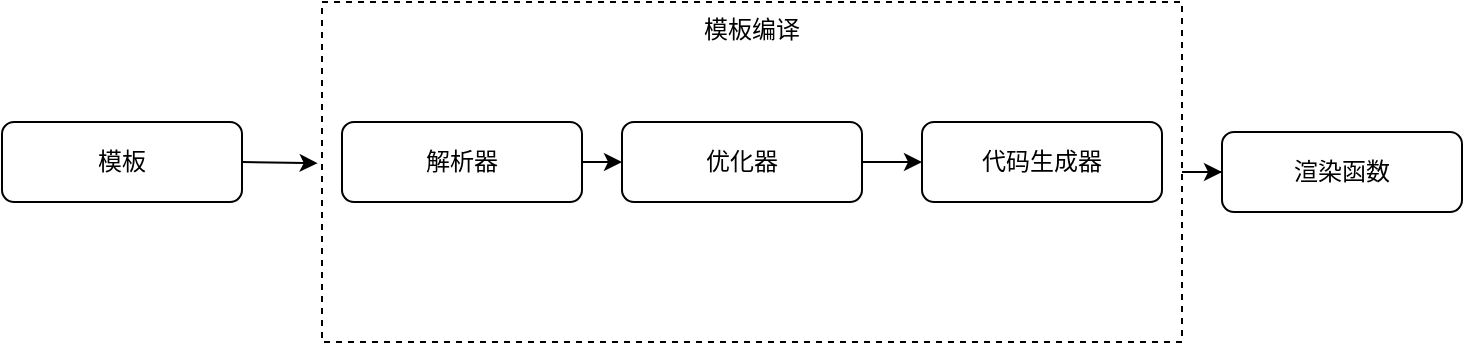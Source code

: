 <mxfile version="16.5.1" type="device" pages="4"><diagram id="C5RBs43oDa-KdzZeNtuy" name="模板编译"><mxGraphModel dx="868" dy="563" grid="1" gridSize="10" guides="1" tooltips="1" connect="1" arrows="1" fold="1" page="1" pageScale="1" pageWidth="827" pageHeight="1169" math="0" shadow="0"><root><mxCell id="WIyWlLk6GJQsqaUBKTNV-0"/><mxCell id="WIyWlLk6GJQsqaUBKTNV-1" parent="WIyWlLk6GJQsqaUBKTNV-0"/><mxCell id="WIyWlLk6GJQsqaUBKTNV-3" value="模板" style="rounded=1;whiteSpace=wrap;html=1;fontSize=12;glass=0;strokeWidth=1;shadow=0;" parent="WIyWlLk6GJQsqaUBKTNV-1" vertex="1"><mxGeometry x="50" y="190" width="120" height="40" as="geometry"/></mxCell><mxCell id="AOAmPKikc0RSkeqPkDZ0-22" value="" style="edgeStyle=orthogonalEdgeStyle;rounded=0;orthogonalLoop=1;jettySize=auto;html=1;" parent="WIyWlLk6GJQsqaUBKTNV-1" source="AOAmPKikc0RSkeqPkDZ0-6" target="AOAmPKikc0RSkeqPkDZ0-14" edge="1"><mxGeometry relative="1" as="geometry"/></mxCell><mxCell id="AOAmPKikc0RSkeqPkDZ0-6" value="模板编译" style="rounded=0;whiteSpace=wrap;html=1;dashed=1;fillColor=#FFFFFF;verticalAlign=top;" parent="WIyWlLk6GJQsqaUBKTNV-1" vertex="1"><mxGeometry x="210" y="130" width="430" height="170" as="geometry"/></mxCell><mxCell id="AOAmPKikc0RSkeqPkDZ0-7" value="解析器" style="rounded=1;whiteSpace=wrap;html=1;fontSize=12;glass=0;strokeWidth=1;shadow=0;" parent="WIyWlLk6GJQsqaUBKTNV-1" vertex="1"><mxGeometry x="220" y="190" width="120" height="40" as="geometry"/></mxCell><mxCell id="AOAmPKikc0RSkeqPkDZ0-13" value="" style="edgeStyle=orthogonalEdgeStyle;rounded=0;orthogonalLoop=1;jettySize=auto;html=1;" parent="WIyWlLk6GJQsqaUBKTNV-1" source="AOAmPKikc0RSkeqPkDZ0-8" target="AOAmPKikc0RSkeqPkDZ0-9" edge="1"><mxGeometry relative="1" as="geometry"/></mxCell><mxCell id="AOAmPKikc0RSkeqPkDZ0-8" value="优化器" style="rounded=1;whiteSpace=wrap;html=1;fontSize=12;glass=0;strokeWidth=1;shadow=0;" parent="WIyWlLk6GJQsqaUBKTNV-1" vertex="1"><mxGeometry x="360" y="190" width="120" height="40" as="geometry"/></mxCell><mxCell id="AOAmPKikc0RSkeqPkDZ0-9" value="代码生成器" style="rounded=1;whiteSpace=wrap;html=1;fontSize=12;glass=0;strokeWidth=1;shadow=0;" parent="WIyWlLk6GJQsqaUBKTNV-1" vertex="1"><mxGeometry x="510" y="190" width="120" height="40" as="geometry"/></mxCell><mxCell id="AOAmPKikc0RSkeqPkDZ0-12" value="" style="endArrow=classic;html=1;rounded=0;exitX=1;exitY=0.5;exitDx=0;exitDy=0;" parent="WIyWlLk6GJQsqaUBKTNV-1" source="AOAmPKikc0RSkeqPkDZ0-7" target="AOAmPKikc0RSkeqPkDZ0-8" edge="1"><mxGeometry width="50" height="50" relative="1" as="geometry"><mxPoint x="360" y="200" as="sourcePoint"/><mxPoint x="410" y="150" as="targetPoint"/></mxGeometry></mxCell><mxCell id="AOAmPKikc0RSkeqPkDZ0-14" value="渲染函数" style="rounded=1;whiteSpace=wrap;html=1;fontSize=12;glass=0;strokeWidth=1;shadow=0;" parent="WIyWlLk6GJQsqaUBKTNV-1" vertex="1"><mxGeometry x="660" y="195" width="120" height="40" as="geometry"/></mxCell><mxCell id="AOAmPKikc0RSkeqPkDZ0-25" value="" style="endArrow=classic;html=1;rounded=0;exitX=1;exitY=0.5;exitDx=0;exitDy=0;entryX=-0.005;entryY=0.474;entryDx=0;entryDy=0;entryPerimeter=0;" parent="WIyWlLk6GJQsqaUBKTNV-1" source="WIyWlLk6GJQsqaUBKTNV-3" target="AOAmPKikc0RSkeqPkDZ0-6" edge="1"><mxGeometry width="50" height="50" relative="1" as="geometry"><mxPoint x="330" y="250" as="sourcePoint"/><mxPoint x="380" y="200" as="targetPoint"/></mxGeometry></mxCell></root></mxGraphModel></diagram><diagram id="PakI8rYofk1lXVUWkRCQ" name="编译创建"><mxGraphModel dx="868" dy="563" grid="1" gridSize="10" guides="1" tooltips="1" connect="1" arrows="1" fold="1" page="1" pageScale="1" pageWidth="827" pageHeight="1169" math="0" shadow="0"><root><mxCell id="NHWvn_dUkNZkkpqxbp5A-0"/><mxCell id="NHWvn_dUkNZkkpqxbp5A-1" parent="NHWvn_dUkNZkkpqxbp5A-0"/><mxCell id="qXukJRDS4KnxD5aMejaF-1" value=":Object" style="shape=umlLifeline;perimeter=lifelinePerimeter;whiteSpace=wrap;html=1;container=1;collapsible=0;recursiveResize=0;outlineConnect=0;" parent="NHWvn_dUkNZkkpqxbp5A-1" vertex="1"><mxGeometry x="70" y="320" width="100" height="470" as="geometry"/></mxCell><mxCell id="qXukJRDS4KnxD5aMejaF-2" value=":Object" style="shape=umlLifeline;perimeter=lifelinePerimeter;whiteSpace=wrap;html=1;container=1;collapsible=0;recursiveResize=0;outlineConnect=0;" parent="NHWvn_dUkNZkkpqxbp5A-1" vertex="1"><mxGeometry x="210" y="320" width="100" height="470" as="geometry"/></mxCell><mxCell id="_ue_xkD6ENcn0hGmmmKP-3" value="" style="html=1;points=[];perimeter=orthogonalPerimeter;" parent="qXukJRDS4KnxD5aMejaF-2" vertex="1"><mxGeometry x="45" y="70" width="10" height="150" as="geometry"/></mxCell><mxCell id="_ue_xkD6ENcn0hGmmmKP-5" value="createCompiler" style="html=1;verticalAlign=bottom;endArrow=open;dashed=1;endSize=8;rounded=0;" parent="NHWvn_dUkNZkkpqxbp5A-1" target="qXukJRDS4KnxD5aMejaF-1" edge="1"><mxGeometry relative="1" as="geometry"><mxPoint x="180.5" y="486" as="targetPoint"/><mxPoint x="250" y="530" as="sourcePoint"/></mxGeometry></mxCell><mxCell id="_ue_xkD6ENcn0hGmmmKP-7" value="createCompileToFunctionFn" style="html=1;verticalAlign=bottom;endArrow=block;entryX=0;entryY=0;rounded=0;" parent="NHWvn_dUkNZkkpqxbp5A-1" target="_ue_xkD6ENcn0hGmmmKP-6" edge="1"><mxGeometry relative="1" as="geometry"><mxPoint x="270" y="410" as="sourcePoint"/></mxGeometry></mxCell><mxCell id="_ue_xkD6ENcn0hGmmmKP-8" value="compileToFunctions" style="html=1;verticalAlign=bottom;endArrow=open;dashed=1;endSize=8;exitX=0;exitY=0.95;rounded=0;" parent="NHWvn_dUkNZkkpqxbp5A-1" source="_ue_xkD6ENcn0hGmmmKP-6" edge="1"><mxGeometry relative="1" as="geometry"><mxPoint x="270" y="486" as="targetPoint"/></mxGeometry></mxCell><mxCell id="_ue_xkD6ENcn0hGmmmKP-4" value="createCompilerCreator" style="html=1;verticalAlign=bottom;endArrow=block;entryX=0;entryY=0;rounded=0;" parent="NHWvn_dUkNZkkpqxbp5A-1" source="qXukJRDS4KnxD5aMejaF-1" target="_ue_xkD6ENcn0hGmmmKP-3" edge="1"><mxGeometry relative="1" as="geometry"><mxPoint x="160" y="410" as="sourcePoint"/></mxGeometry></mxCell><mxCell id="_ue_xkD6ENcn0hGmmmKP-9" value=":Object" style="shape=umlLifeline;perimeter=lifelinePerimeter;whiteSpace=wrap;html=1;container=1;collapsible=0;recursiveResize=0;outlineConnect=0;" parent="NHWvn_dUkNZkkpqxbp5A-1" vertex="1"><mxGeometry x="340" y="320" width="100" height="470" as="geometry"/></mxCell><mxCell id="_ue_xkD6ENcn0hGmmmKP-6" value="" style="html=1;points=[];perimeter=orthogonalPerimeter;" parent="_ue_xkD6ENcn0hGmmmKP-9" vertex="1"><mxGeometry x="45" y="90" width="10" height="80" as="geometry"/></mxCell><mxCell id="_ue_xkD6ENcn0hGmmmKP-10" value=":Object" style="shape=umlLifeline;perimeter=lifelinePerimeter;whiteSpace=wrap;html=1;container=1;collapsible=0;recursiveResize=0;outlineConnect=0;" parent="NHWvn_dUkNZkkpqxbp5A-1" vertex="1"><mxGeometry x="470" y="320" width="100" height="470" as="geometry"/></mxCell><mxCell id="_ue_xkD6ENcn0hGmmmKP-11" value="" style="html=1;points=[];perimeter=orthogonalPerimeter;" parent="_ue_xkD6ENcn0hGmmmKP-10" vertex="1"><mxGeometry x="50" y="250" width="10" height="80" as="geometry"/></mxCell><mxCell id="_ue_xkD6ENcn0hGmmmKP-27" value="res" style="html=1;verticalAlign=bottom;endArrow=open;dashed=1;endSize=8;rounded=0;" parent="_ue_xkD6ENcn0hGmmmKP-10" source="_ue_xkD6ENcn0hGmmmKP-13" edge="1"><mxGeometry relative="1" as="geometry"><mxPoint x="130" y="459" as="sourcePoint"/><mxPoint x="50" y="459" as="targetPoint"/></mxGeometry></mxCell><mxCell id="_ue_xkD6ENcn0hGmmmKP-12" value="compile" style="html=1;verticalAlign=bottom;startArrow=oval;endArrow=block;startSize=8;rounded=0;" parent="NHWvn_dUkNZkkpqxbp5A-1" source="qXukJRDS4KnxD5aMejaF-1" target="_ue_xkD6ENcn0hGmmmKP-11" edge="1"><mxGeometry relative="1" as="geometry"><mxPoint x="510" y="570" as="sourcePoint"/></mxGeometry></mxCell><mxCell id="_ue_xkD6ENcn0hGmmmKP-13" value=":Object" style="shape=umlLifeline;perimeter=lifelinePerimeter;whiteSpace=wrap;html=1;container=1;collapsible=0;recursiveResize=0;outlineConnect=0;" parent="NHWvn_dUkNZkkpqxbp5A-1" vertex="1"><mxGeometry x="590" y="320" width="100" height="470" as="geometry"/></mxCell><mxCell id="_ue_xkD6ENcn0hGmmmKP-16" value="" style="html=1;points=[];perimeter=orthogonalPerimeter;" parent="_ue_xkD6ENcn0hGmmmKP-13" vertex="1"><mxGeometry x="50" y="280" width="10" height="180" as="geometry"/></mxCell><mxCell id="_ue_xkD6ENcn0hGmmmKP-18" value="" style="html=1;points=[];perimeter=orthogonalPerimeter;" parent="_ue_xkD6ENcn0hGmmmKP-13" vertex="1"><mxGeometry x="60" y="300" width="10" height="40" as="geometry"/></mxCell><mxCell id="_ue_xkD6ENcn0hGmmmKP-19" value="parse" style="edgeStyle=orthogonalEdgeStyle;html=1;align=left;spacingLeft=2;endArrow=block;rounded=0;entryX=1;entryY=0;" parent="_ue_xkD6ENcn0hGmmmKP-13" target="_ue_xkD6ENcn0hGmmmKP-18" edge="1"><mxGeometry relative="1" as="geometry"><mxPoint x="65" y="290" as="sourcePoint"/><Array as="points"><mxPoint x="95" y="290"/></Array></mxGeometry></mxCell><mxCell id="_ue_xkD6ENcn0hGmmmKP-20" value="" style="html=1;points=[];perimeter=orthogonalPerimeter;" parent="_ue_xkD6ENcn0hGmmmKP-13" vertex="1"><mxGeometry x="60" y="360" width="10" height="40" as="geometry"/></mxCell><mxCell id="_ue_xkD6ENcn0hGmmmKP-21" value="optimize" style="edgeStyle=orthogonalEdgeStyle;html=1;align=left;spacingLeft=2;endArrow=block;rounded=0;entryX=1;entryY=0;" parent="_ue_xkD6ENcn0hGmmmKP-13" target="_ue_xkD6ENcn0hGmmmKP-20" edge="1"><mxGeometry relative="1" as="geometry"><mxPoint x="65" y="350" as="sourcePoint"/><Array as="points"><mxPoint x="95" y="350"/></Array></mxGeometry></mxCell><mxCell id="_ue_xkD6ENcn0hGmmmKP-22" value="" style="html=1;points=[];perimeter=orthogonalPerimeter;" parent="_ue_xkD6ENcn0hGmmmKP-13" vertex="1"><mxGeometry x="60" y="420" width="10" height="40" as="geometry"/></mxCell><mxCell id="_ue_xkD6ENcn0hGmmmKP-17" value="baseCompile" style="html=1;verticalAlign=bottom;startArrow=oval;endArrow=block;startSize=8;rounded=0;" parent="NHWvn_dUkNZkkpqxbp5A-1" target="_ue_xkD6ENcn0hGmmmKP-16" edge="1"><mxGeometry relative="1" as="geometry"><mxPoint x="530" y="600" as="sourcePoint"/></mxGeometry></mxCell><mxCell id="_ue_xkD6ENcn0hGmmmKP-23" value="generate" style="edgeStyle=orthogonalEdgeStyle;html=1;align=left;spacingLeft=2;endArrow=block;rounded=0;entryX=1;entryY=0;" parent="NHWvn_dUkNZkkpqxbp5A-1" target="_ue_xkD6ENcn0hGmmmKP-22" edge="1"><mxGeometry relative="1" as="geometry"><mxPoint x="655" y="730" as="sourcePoint"/><Array as="points"><mxPoint x="685" y="730"/></Array></mxGeometry></mxCell><mxCell id="_ue_xkD6ENcn0hGmmmKP-24" value="res" style="html=1;verticalAlign=bottom;endArrow=open;dashed=1;endSize=8;rounded=0;" parent="NHWvn_dUkNZkkpqxbp5A-1" source="_ue_xkD6ENcn0hGmmmKP-10" edge="1"><mxGeometry relative="1" as="geometry"><mxPoint x="510" y="800" as="sourcePoint"/><mxPoint x="120" y="790" as="targetPoint"/></mxGeometry></mxCell><mxCell id="_ue_xkD6ENcn0hGmmmKP-25" value="render&lt;br&gt;staticRenderFns" style="text;html=1;strokeColor=none;fillColor=none;align=center;verticalAlign=middle;whiteSpace=wrap;rounded=0;" parent="NHWvn_dUkNZkkpqxbp5A-1" vertex="1"><mxGeometry x="250" y="820" width="100" height="30" as="geometry"/></mxCell><mxCell id="_ue_xkD6ENcn0hGmmmKP-26" value="" style="endArrow=classic;html=1;rounded=0;" parent="NHWvn_dUkNZkkpqxbp5A-1" target="_ue_xkD6ENcn0hGmmmKP-25" edge="1"><mxGeometry width="50" height="50" relative="1" as="geometry"><mxPoint x="320" y="780" as="sourcePoint"/><mxPoint x="440" y="610" as="targetPoint"/></mxGeometry></mxCell><mxCell id="_ue_xkD6ENcn0hGmmmKP-28" value="ast&lt;br&gt;render&lt;br&gt;staticRenderFns" style="text;html=1;strokeColor=none;fillColor=none;align=center;verticalAlign=middle;whiteSpace=wrap;rounded=0;" parent="NHWvn_dUkNZkkpqxbp5A-1" vertex="1"><mxGeometry x="530" y="820" width="100" height="30" as="geometry"/></mxCell><mxCell id="_ue_xkD6ENcn0hGmmmKP-29" value="" style="endArrow=classic;html=1;rounded=0;entryX=0.5;entryY=0;entryDx=0;entryDy=0;" parent="NHWvn_dUkNZkkpqxbp5A-1" target="_ue_xkD6ENcn0hGmmmKP-28" edge="1"><mxGeometry width="50" height="50" relative="1" as="geometry"><mxPoint x="580" y="780" as="sourcePoint"/><mxPoint x="315.455" y="830" as="targetPoint"/></mxGeometry></mxCell></root></mxGraphModel></diagram><diagram id="G55nsNSf6rzITnOhjyho" name="vue Router"><mxGraphModel dx="868" dy="563" grid="1" gridSize="10" guides="1" tooltips="1" connect="1" arrows="1" fold="1" page="1" pageScale="1" pageWidth="827" pageHeight="1169" math="0" shadow="0"><root><mxCell id="3Z4ABmR90W1vI9TJJYzh-0"/><mxCell id="3Z4ABmR90W1vI9TJJYzh-1" parent="3Z4ABmR90W1vI9TJJYzh-0"/><mxCell id="3Z4ABmR90W1vI9TJJYzh-2" value="源路由" style="rounded=1;whiteSpace=wrap;html=1;" parent="3Z4ABmR90W1vI9TJJYzh-1" vertex="1"><mxGeometry x="260" y="330" width="120" height="60" as="geometry"/></mxCell><mxCell id="3Z4ABmR90W1vI9TJJYzh-3" value="目标路由" style="rounded=1;whiteSpace=wrap;html=1;" parent="3Z4ABmR90W1vI9TJJYzh-1" vertex="1"><mxGeometry x="1020" y="330" width="120" height="60" as="geometry"/></mxCell><mxCell id="3Z4ABmR90W1vI9TJJYzh-5" value="" style="rounded=1;whiteSpace=wrap;html=1;" parent="3Z4ABmR90W1vI9TJJYzh-1" vertex="1"><mxGeometry x="490" y="240" width="440" height="240" as="geometry"/></mxCell><mxCell id="3Z4ABmR90W1vI9TJJYzh-8" value="" style="shape=flexArrow;endArrow=classic;html=1;rounded=0;" parent="3Z4ABmR90W1vI9TJJYzh-1" edge="1"><mxGeometry width="50" height="50" relative="1" as="geometry"><mxPoint x="400" y="359.5" as="sourcePoint"/><mxPoint x="470" y="359.5" as="targetPoint"/></mxGeometry></mxCell><mxCell id="3Z4ABmR90W1vI9TJJYzh-9" value="" style="shape=flexArrow;endArrow=classic;html=1;rounded=0;" parent="3Z4ABmR90W1vI9TJJYzh-1" edge="1"><mxGeometry width="50" height="50" relative="1" as="geometry"><mxPoint x="940" y="359.5" as="sourcePoint"/><mxPoint x="1010" y="359.5" as="targetPoint"/></mxGeometry></mxCell><mxCell id="3Z4ABmR90W1vI9TJJYzh-10" value="组件内的离开路由NavigationGuard" style="rounded=1;whiteSpace=wrap;html=1;" parent="3Z4ABmR90W1vI9TJJYzh-1" vertex="1"><mxGeometry x="510" y="270" width="110" height="40" as="geometry"/></mxCell><mxCell id="3Z4ABmR90W1vI9TJJYzh-11" value="全局的beforeHooks" style="rounded=1;whiteSpace=wrap;html=1;" parent="3Z4ABmR90W1vI9TJJYzh-1" vertex="1"><mxGeometry x="648.5" y="270" width="110" height="40" as="geometry"/></mxCell><mxCell id="3Z4ABmR90W1vI9TJJYzh-12" value="" style="endArrow=classic;html=1;rounded=0;exitX=1;exitY=0.5;exitDx=0;exitDy=0;entryX=0;entryY=0.5;entryDx=0;entryDy=0;" parent="3Z4ABmR90W1vI9TJJYzh-1" source="3Z4ABmR90W1vI9TJJYzh-10" target="3Z4ABmR90W1vI9TJJYzh-11" edge="1"><mxGeometry width="50" height="50" relative="1" as="geometry"><mxPoint x="680" y="240" as="sourcePoint"/><mxPoint x="730" y="190" as="targetPoint"/></mxGeometry></mxCell><mxCell id="3Z4ABmR90W1vI9TJJYzh-13" value="组件内的更新路由NavigationGuard" style="rounded=1;whiteSpace=wrap;html=1;" parent="3Z4ABmR90W1vI9TJJYzh-1" vertex="1"><mxGeometry x="790" y="270" width="110" height="40" as="geometry"/></mxCell><mxCell id="3Z4ABmR90W1vI9TJJYzh-14" value="" style="endArrow=classic;html=1;rounded=0;entryX=0;entryY=0.5;entryDx=0;entryDy=0;" parent="3Z4ABmR90W1vI9TJJYzh-1" target="3Z4ABmR90W1vI9TJJYzh-13" edge="1"><mxGeometry width="50" height="50" relative="1" as="geometry"><mxPoint x="760" y="290" as="sourcePoint"/><mxPoint x="730" y="190" as="targetPoint"/></mxGeometry></mxCell><mxCell id="3Z4ABmR90W1vI9TJJYzh-15" value="配置内的进入路由NavigationGuard" style="rounded=1;whiteSpace=wrap;html=1;" parent="3Z4ABmR90W1vI9TJJYzh-1" vertex="1"><mxGeometry x="520" y="350" width="110" height="40" as="geometry"/></mxCell><mxCell id="3Z4ABmR90W1vI9TJJYzh-16" value="" style="endArrow=classic;html=1;rounded=0;exitX=0.5;exitY=1;exitDx=0;exitDy=0;entryX=0;entryY=0.5;entryDx=0;entryDy=0;edgeStyle=orthogonalEdgeStyle;" parent="3Z4ABmR90W1vI9TJJYzh-1" source="3Z4ABmR90W1vI9TJJYzh-13" target="3Z4ABmR90W1vI9TJJYzh-15" edge="1"><mxGeometry width="50" height="50" relative="1" as="geometry"><mxPoint x="680" y="440" as="sourcePoint"/><mxPoint x="730" y="390" as="targetPoint"/></mxGeometry></mxCell><mxCell id="3Z4ABmR90W1vI9TJJYzh-17" value="异步组件" style="rounded=1;whiteSpace=wrap;html=1;" parent="3Z4ABmR90W1vI9TJJYzh-1" vertex="1"><mxGeometry x="648.5" y="350" width="110" height="40" as="geometry"/></mxCell><mxCell id="3Z4ABmR90W1vI9TJJYzh-18" value="" style="endArrow=classic;html=1;rounded=0;exitX=1;exitY=0.5;exitDx=0;exitDy=0;entryX=0;entryY=0.5;entryDx=0;entryDy=0;" parent="3Z4ABmR90W1vI9TJJYzh-1" source="3Z4ABmR90W1vI9TJJYzh-15" target="3Z4ABmR90W1vI9TJJYzh-17" edge="1"><mxGeometry width="50" height="50" relative="1" as="geometry"><mxPoint x="680" y="440" as="sourcePoint"/><mxPoint x="730" y="390" as="targetPoint"/></mxGeometry></mxCell><mxCell id="YniRSTRFjpZmfuaKCnGa-0" value="目录路由进入&lt;br&gt;NavigationGuard" style="rounded=1;whiteSpace=wrap;html=1;" parent="3Z4ABmR90W1vI9TJJYzh-1" vertex="1"><mxGeometry x="790" y="350" width="110" height="40" as="geometry"/></mxCell><mxCell id="YniRSTRFjpZmfuaKCnGa-1" value="" style="endArrow=classic;html=1;rounded=0;exitX=1;exitY=0.5;exitDx=0;exitDy=0;entryX=0;entryY=0.5;entryDx=0;entryDy=0;" parent="3Z4ABmR90W1vI9TJJYzh-1" source="3Z4ABmR90W1vI9TJJYzh-17" target="YniRSTRFjpZmfuaKCnGa-0" edge="1"><mxGeometry width="50" height="50" relative="1" as="geometry"><mxPoint x="790" y="310" as="sourcePoint"/><mxPoint x="840" y="260" as="targetPoint"/></mxGeometry></mxCell><mxCell id="YniRSTRFjpZmfuaKCnGa-2" value="全局的resolveHooks" style="rounded=1;whiteSpace=wrap;html=1;" parent="3Z4ABmR90W1vI9TJJYzh-1" vertex="1"><mxGeometry x="520" y="420" width="110" height="40" as="geometry"/></mxCell><mxCell id="YniRSTRFjpZmfuaKCnGa-3" value="" style="endArrow=classic;html=1;rounded=0;exitX=0.5;exitY=1;exitDx=0;exitDy=0;entryX=0;entryY=0.5;entryDx=0;entryDy=0;edgeStyle=orthogonalEdgeStyle;" parent="3Z4ABmR90W1vI9TJJYzh-1" source="YniRSTRFjpZmfuaKCnGa-0" target="YniRSTRFjpZmfuaKCnGa-2" edge="1"><mxGeometry width="50" height="50" relative="1" as="geometry"><mxPoint x="790" y="310" as="sourcePoint"/><mxPoint x="840" y="260" as="targetPoint"/></mxGeometry></mxCell><mxCell id="YniRSTRFjpZmfuaKCnGa-6" value="完成回调onComplete" style="rounded=1;whiteSpace=wrap;html=1;" parent="3Z4ABmR90W1vI9TJJYzh-1" vertex="1"><mxGeometry x="648.5" y="420" width="110" height="40" as="geometry"/></mxCell><mxCell id="YniRSTRFjpZmfuaKCnGa-7" value="" style="endArrow=classic;html=1;rounded=0;exitX=1;exitY=0.5;exitDx=0;exitDy=0;" parent="3Z4ABmR90W1vI9TJJYzh-1" source="YniRSTRFjpZmfuaKCnGa-2" target="YniRSTRFjpZmfuaKCnGa-6" edge="1"><mxGeometry width="50" height="50" relative="1" as="geometry"><mxPoint x="790" y="310" as="sourcePoint"/><mxPoint x="840" y="260" as="targetPoint"/></mxGeometry></mxCell><mxCell id="YniRSTRFjpZmfuaKCnGa-8" value="全局的afterHooks" style="rounded=1;whiteSpace=wrap;html=1;" parent="3Z4ABmR90W1vI9TJJYzh-1" vertex="1"><mxGeometry x="790" y="420" width="110" height="40" as="geometry"/></mxCell><mxCell id="YniRSTRFjpZmfuaKCnGa-9" value="" style="endArrow=classic;html=1;rounded=0;exitX=1;exitY=0.5;exitDx=0;exitDy=0;entryX=0;entryY=0.5;entryDx=0;entryDy=0;" parent="3Z4ABmR90W1vI9TJJYzh-1" source="YniRSTRFjpZmfuaKCnGa-6" target="YniRSTRFjpZmfuaKCnGa-8" edge="1"><mxGeometry width="50" height="50" relative="1" as="geometry"><mxPoint x="670" y="310" as="sourcePoint"/><mxPoint x="720" y="260" as="targetPoint"/></mxGeometry></mxCell><mxCell id="YniRSTRFjpZmfuaKCnGa-10" value="VueRouter&lt;br&gt;" style="verticalAlign=top;align=left;spacingTop=8;spacingLeft=2;spacingRight=12;shape=cube;size=10;direction=south;fontStyle=4;html=1;" parent="3Z4ABmR90W1vI9TJJYzh-1" vertex="1"><mxGeometry x="370" y="640" width="470" height="320" as="geometry"/></mxCell><mxCell id="YniRSTRFjpZmfuaKCnGa-11" value="Matcher" style="shape=module;align=left;spacingLeft=20;align=center;verticalAlign=top;" parent="3Z4ABmR90W1vI9TJJYzh-1" vertex="1"><mxGeometry x="520" y="840" width="180" height="80" as="geometry"/></mxCell><mxCell id="YniRSTRFjpZmfuaKCnGa-12" value="History" style="shape=module;align=left;spacingLeft=20;align=center;verticalAlign=top;" parent="3Z4ABmR90W1vI9TJJYzh-1" vertex="1"><mxGeometry x="520" y="720" width="180" height="80" as="geometry"/></mxCell></root></mxGraphModel></diagram><diagram id="CsSiwBTwLxr3yGgmnwzf" name="vue3包依赖关系"><mxGraphModel dx="868" dy="563" grid="1" gridSize="10" guides="1" tooltips="1" connect="1" arrows="1" fold="1" page="1" pageScale="1" pageWidth="827" pageHeight="1169" math="0" shadow="0"><root><mxCell id="qZJ1gVLcYzByXCnL-gll-0"/><mxCell id="qZJ1gVLcYzByXCnL-gll-1" parent="qZJ1gVLcYzByXCnL-gll-0"/><mxCell id="qZJ1gVLcYzByXCnL-gll-2" value="&lt;span style=&quot;font-family: &amp;#34;consolas&amp;#34; , &amp;#34;courier new&amp;#34; , monospace ; font-size: 14px ; font-weight: 400&quot;&gt;vue&lt;/span&gt;" style="shape=folder;fontStyle=1;spacingTop=10;tabWidth=40;tabHeight=14;tabPosition=left;html=1;" vertex="1" parent="qZJ1gVLcYzByXCnL-gll-1"><mxGeometry x="300" y="140" width="70" height="50" as="geometry"/></mxCell><mxCell id="qZJ1gVLcYzByXCnL-gll-3" value="&lt;div style=&quot;font-family: &amp;#34;consolas&amp;#34; , &amp;#34;courier new&amp;#34; , monospace ; font-weight: normal ; font-size: 14px ; line-height: 19px ; white-space: pre&quot;&gt;compiler-dom&lt;/div&gt;" style="shape=folder;fontStyle=1;spacingTop=10;tabWidth=40;tabHeight=14;tabPosition=left;html=1;" vertex="1" parent="qZJ1gVLcYzByXCnL-gll-1"><mxGeometry x="420" y="280" width="110" height="50" as="geometry"/></mxCell><mxCell id="qZJ1gVLcYzByXCnL-gll-5" value="&lt;div style=&quot;font-family: &amp;#34;consolas&amp;#34; , &amp;#34;courier new&amp;#34; , monospace ; font-weight: normal ; font-size: 14px ; line-height: 19px ; white-space: pre&quot;&gt;runtime-dom&lt;/div&gt;" style="shape=folder;fontStyle=1;spacingTop=10;tabWidth=40;tabHeight=14;tabPosition=left;html=1;" vertex="1" parent="qZJ1gVLcYzByXCnL-gll-1"><mxGeometry x="130" y="280" width="110" height="50" as="geometry"/></mxCell><mxCell id="qZJ1gVLcYzByXCnL-gll-8" value="&lt;div style=&quot;font-family: &amp;#34;consolas&amp;#34; , &amp;#34;courier new&amp;#34; , monospace ; font-weight: normal ; font-size: 14px ; line-height: 19px ; white-space: pre&quot;&gt;compiler-core&lt;/div&gt;" style="shape=folder;fontStyle=1;spacingTop=10;tabWidth=40;tabHeight=14;tabPosition=left;html=1;" vertex="1" parent="qZJ1gVLcYzByXCnL-gll-1"><mxGeometry x="420" y="400" width="110" height="50" as="geometry"/></mxCell><mxCell id="qZJ1gVLcYzByXCnL-gll-10" value="&lt;div style=&quot;font-family: &amp;#34;consolas&amp;#34; , &amp;#34;courier new&amp;#34; , monospace ; font-weight: normal ; font-size: 14px ; line-height: 19px ; white-space: pre&quot;&gt;runtime-core&lt;/div&gt;" style="shape=folder;fontStyle=1;spacingTop=10;tabWidth=40;tabHeight=14;tabPosition=left;html=1;" vertex="1" parent="qZJ1gVLcYzByXCnL-gll-1"><mxGeometry x="130" y="400" width="110" height="50" as="geometry"/></mxCell><mxCell id="qZJ1gVLcYzByXCnL-gll-12" value="&lt;div style=&quot;font-family: &amp;#34;consolas&amp;#34; , &amp;#34;courier new&amp;#34; , monospace ; font-weight: normal ; font-size: 14px ; line-height: 19px&quot;&gt;&lt;div style=&quot;font-family: &amp;#34;consolas&amp;#34; , &amp;#34;courier new&amp;#34; , monospace ; line-height: 19px&quot;&gt;reactivity&lt;/div&gt;&lt;/div&gt;" style="shape=folder;fontStyle=1;spacingTop=10;tabWidth=40;tabHeight=14;tabPosition=left;html=1;" vertex="1" parent="qZJ1gVLcYzByXCnL-gll-1"><mxGeometry x="130" y="520" width="110" height="50" as="geometry"/></mxCell><mxCell id="qZJ1gVLcYzByXCnL-gll-14" value="Use" style="endArrow=open;endSize=12;dashed=1;html=1;rounded=0;fontColor=#000000;exitX=0;exitY=0;exitDx=0;exitDy=32;exitPerimeter=0;entryX=0;entryY=0;entryDx=75;entryDy=14;entryPerimeter=0;edgeStyle=orthogonalEdgeStyle;" edge="1" parent="qZJ1gVLcYzByXCnL-gll-1" source="qZJ1gVLcYzByXCnL-gll-2" target="qZJ1gVLcYzByXCnL-gll-5"><mxGeometry width="160" relative="1" as="geometry"><mxPoint x="330" y="390" as="sourcePoint"/><mxPoint x="490" y="390" as="targetPoint"/></mxGeometry></mxCell><mxCell id="qZJ1gVLcYzByXCnL-gll-15" value="Use" style="endArrow=open;endSize=12;dashed=1;html=1;rounded=0;fontColor=#000000;exitX=0;exitY=0;exitDx=70;exitDy=32;exitPerimeter=0;entryX=0.609;entryY=0.3;entryDx=0;entryDy=0;entryPerimeter=0;edgeStyle=orthogonalEdgeStyle;" edge="1" parent="qZJ1gVLcYzByXCnL-gll-1" source="qZJ1gVLcYzByXCnL-gll-2" target="qZJ1gVLcYzByXCnL-gll-3"><mxGeometry width="160" relative="1" as="geometry"><mxPoint x="330" y="390" as="sourcePoint"/><mxPoint x="490" y="390" as="targetPoint"/></mxGeometry></mxCell><mxCell id="qZJ1gVLcYzByXCnL-gll-16" value="Use" style="endArrow=open;endSize=12;dashed=1;html=1;rounded=0;fontColor=#000000;exitX=0.5;exitY=1;exitDx=0;exitDy=0;exitPerimeter=0;entryX=0.518;entryY=0.22;entryDx=0;entryDy=0;entryPerimeter=0;" edge="1" parent="qZJ1gVLcYzByXCnL-gll-1" source="qZJ1gVLcYzByXCnL-gll-5" target="qZJ1gVLcYzByXCnL-gll-10"><mxGeometry width="160" relative="1" as="geometry"><mxPoint x="330" y="390" as="sourcePoint"/><mxPoint x="490" y="390" as="targetPoint"/></mxGeometry></mxCell><mxCell id="qZJ1gVLcYzByXCnL-gll-17" value="Use" style="endArrow=open;endSize=12;dashed=1;html=1;rounded=0;fontColor=#000000;exitX=0.5;exitY=1;exitDx=0;exitDy=0;exitPerimeter=0;" edge="1" parent="qZJ1gVLcYzByXCnL-gll-1" source="qZJ1gVLcYzByXCnL-gll-3"><mxGeometry width="160" relative="1" as="geometry"><mxPoint x="330" y="390" as="sourcePoint"/><mxPoint x="475" y="410" as="targetPoint"/></mxGeometry></mxCell><mxCell id="qZJ1gVLcYzByXCnL-gll-18" value="Use" style="endArrow=open;endSize=12;dashed=1;html=1;rounded=0;fontColor=#000000;exitX=0.5;exitY=1;exitDx=0;exitDy=0;exitPerimeter=0;entryX=0.5;entryY=0.4;entryDx=0;entryDy=0;entryPerimeter=0;" edge="1" parent="qZJ1gVLcYzByXCnL-gll-1" source="qZJ1gVLcYzByXCnL-gll-10" target="qZJ1gVLcYzByXCnL-gll-12"><mxGeometry width="160" relative="1" as="geometry"><mxPoint x="330" y="390" as="sourcePoint"/><mxPoint x="490" y="390" as="targetPoint"/></mxGeometry></mxCell><mxCell id="qZJ1gVLcYzByXCnL-gll-19" value="&lt;div style=&quot;font-family: &amp;#34;consolas&amp;#34; , &amp;#34;courier new&amp;#34; , monospace ; font-weight: normal ; font-size: 14px ; line-height: 19px ; white-space: pre&quot;&gt;compiler-sfc&lt;/div&gt;" style="shape=folder;fontStyle=1;spacingTop=10;tabWidth=40;tabHeight=14;tabPosition=left;html=1;" vertex="1" parent="qZJ1gVLcYzByXCnL-gll-1"><mxGeometry x="620" y="190" width="110" height="50" as="geometry"/></mxCell><mxCell id="qZJ1gVLcYzByXCnL-gll-21" value="Use" style="endArrow=open;endSize=12;dashed=1;html=1;rounded=0;fontColor=#000000;exitX=0;exitY=0;exitDx=110;exitDy=32;exitPerimeter=0;entryX=0;entryY=0;entryDx=110;entryDy=32;entryPerimeter=0;edgeStyle=orthogonalEdgeStyle;" edge="1" parent="qZJ1gVLcYzByXCnL-gll-1" source="qZJ1gVLcYzByXCnL-gll-19" target="qZJ1gVLcYzByXCnL-gll-8"><mxGeometry x="-0.41" width="160" relative="1" as="geometry"><mxPoint x="330" y="390" as="sourcePoint"/><mxPoint x="490" y="390" as="targetPoint"/><Array as="points"><mxPoint x="810" y="222"/><mxPoint x="810" y="432"/></Array><mxPoint as="offset"/></mxGeometry></mxCell><mxCell id="qZJ1gVLcYzByXCnL-gll-22" value="Use" style="endArrow=open;endSize=12;dashed=1;html=1;rounded=0;fontColor=#000000;exitX=0;exitY=0;exitDx=0;exitDy=32;exitPerimeter=0;entryX=0.855;entryY=0.24;entryDx=0;entryDy=0;entryPerimeter=0;edgeStyle=orthogonalEdgeStyle;" edge="1" parent="qZJ1gVLcYzByXCnL-gll-1" source="qZJ1gVLcYzByXCnL-gll-19" target="qZJ1gVLcYzByXCnL-gll-3"><mxGeometry width="160" relative="1" as="geometry"><mxPoint x="330" y="390" as="sourcePoint"/><mxPoint x="490" y="390" as="targetPoint"/></mxGeometry></mxCell></root></mxGraphModel></diagram></mxfile>